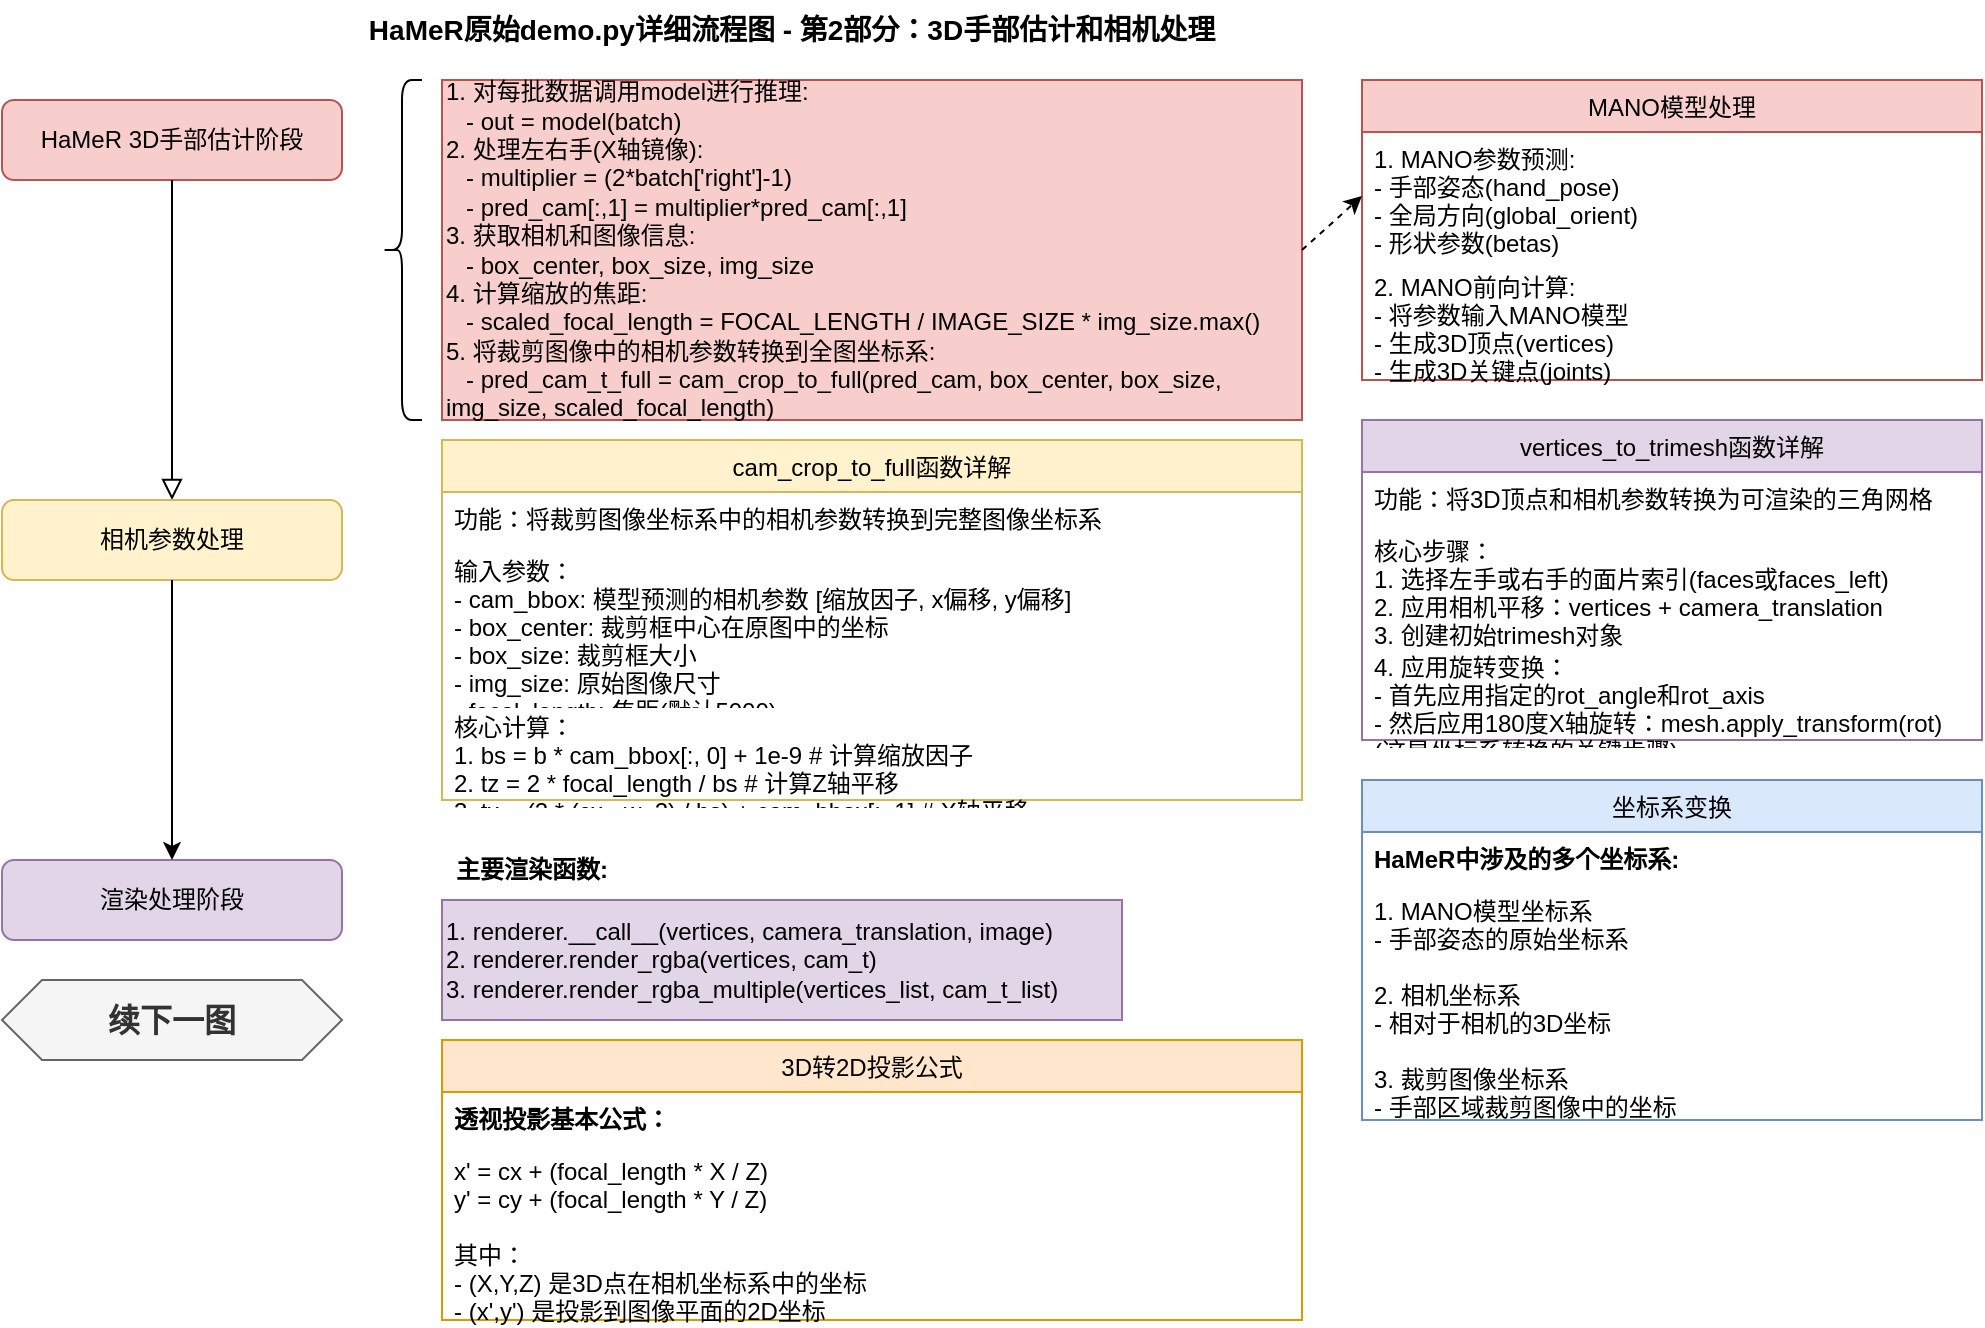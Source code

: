 <mxfile version="15.8.6" type="device">
  <diagram id="C5RBs43oDa-KdzZeNtuy" name="Page-1">
    <mxGraphModel dx="1822" dy="1198" grid="1" gridSize="10" guides="1" tooltips="1" connect="1" arrows="1" fold="1" page="1" pageScale="1" pageWidth="1169" pageHeight="827" math="0" shadow="0">
      <root>
        <mxCell id="WIyWlLk6GJQsqaUBKTNV-0" />
        <mxCell id="WIyWlLk6GJQsqaUBKTNV-1" parent="WIyWlLk6GJQsqaUBKTNV-0" />
        <mxCell id="P3RjGtai6nAaVAYAQjJ4-19" value="&lt;font style=&quot;font-size: 14px;&quot;&gt;&lt;b&gt;HaMeR原始demo.py详细流程图 - 第2部分：3D手部估计和相机处理&lt;/b&gt;&lt;/font&gt;" style="text;html=1;strokeColor=none;fillColor=none;align=center;verticalAlign=middle;whiteSpace=wrap;rounded=0;" vertex="1" parent="WIyWlLk6GJQsqaUBKTNV-1">
          <mxGeometry x="330" y="30" width="450" height="30" as="geometry" />
        </mxCell>
        <mxCell id="P3RjGtai6nAaVAYAQjJ4-5" value="HaMeR 3D手部估计阶段" style="rounded=1;whiteSpace=wrap;html=1;fontSize=12;glass=0;strokeWidth=1;shadow=0;fillColor=#f8cecc;strokeColor=#b85450;" parent="WIyWlLk6GJQsqaUBKTNV-1" vertex="1">
          <mxGeometry x="160" y="80" width="170" height="40" as="geometry" />
        </mxCell>
        <mxCell id="1-L1d0sxnf6r6qPiPM18-12" value="" style="shape=curlyBracket;whiteSpace=wrap;html=1;rounded=1;labelPosition=left;verticalLabelPosition=middle;align=right;verticalAlign=middle;" vertex="1" parent="WIyWlLk6GJQsqaUBKTNV-1">
          <mxGeometry x="350" y="70" width="20" height="170" as="geometry" />
        </mxCell>
        <mxCell id="1-L1d0sxnf6r6qPiPM18-13" value="1. 对每批数据调用model进行推理:&lt;br&gt;&amp;nbsp; &amp;nbsp;- out = model(batch)&lt;br&gt;2. 处理左右手(X轴镜像):&lt;br&gt;&amp;nbsp; &amp;nbsp;- multiplier = (2*batch[&#39;right&#39;]-1)&lt;br&gt;&amp;nbsp; &amp;nbsp;- pred_cam[:,1] = multiplier*pred_cam[:,1]&lt;br&gt;3. 获取相机和图像信息:&lt;br&gt;&amp;nbsp; &amp;nbsp;- box_center, box_size, img_size&lt;br&gt;4. 计算缩放的焦距:&lt;br&gt;&amp;nbsp; &amp;nbsp;- scaled_focal_length = FOCAL_LENGTH / IMAGE_SIZE * img_size.max()&lt;br&gt;5. 将裁剪图像中的相机参数转换到全图坐标系:&lt;br&gt;&amp;nbsp; &amp;nbsp;- pred_cam_t_full = cam_crop_to_full(pred_cam, box_center, box_size, img_size, scaled_focal_length)" style="rounded=0;whiteSpace=wrap;html=1;align=left;fillColor=#f8cecc;strokeColor=#b85450;" vertex="1" parent="WIyWlLk6GJQsqaUBKTNV-1">
          <mxGeometry x="380" y="70" width="430" height="170" as="geometry" />
        </mxCell>
        <mxCell id="P3RjGtai6nAaVAYAQjJ4-6" value="" style="rounded=0;html=1;jettySize=auto;orthogonalLoop=1;fontSize=11;endArrow=block;endFill=0;endSize=8;strokeWidth=1;shadow=0;labelBackgroundColor=none;edgeStyle=orthogonalEdgeStyle;entryX=0.5;entryY=0;entryDx=0;entryDy=0;" parent="WIyWlLk6GJQsqaUBKTNV-1" source="P3RjGtai6nAaVAYAQjJ4-5" target="P3RjGtai6nAaVAYAQjJ4-7" edge="1">
          <mxGeometry relative="1" as="geometry">
            <mxPoint x="245" y="530" as="sourcePoint" />
            <mxPoint x="245" y="580" as="targetPoint" />
          </mxGeometry>
        </mxCell>
        <mxCell id="P3RjGtai6nAaVAYAQjJ4-7" value="相机参数处理" style="rounded=1;whiteSpace=wrap;html=1;fontSize=12;glass=0;strokeWidth=1;shadow=0;fillColor=#fff2cc;strokeColor=#d6b656;" parent="WIyWlLk6GJQsqaUBKTNV-1" vertex="1">
          <mxGeometry x="160" y="280" width="170" height="40" as="geometry" />
        </mxCell>
        <mxCell id="1-L1d0sxnf6r6qPiPM18-16" value="cam_crop_to_full函数详解" style="swimlane;fontStyle=0;childLayout=stackLayout;horizontal=1;startSize=26;fillColor=#fff2cc;horizontalStack=0;resizeParent=1;resizeParentMax=0;resizeLast=0;collapsible=1;marginBottom=0;strokeColor=#d6b656;" vertex="1" parent="WIyWlLk6GJQsqaUBKTNV-1">
          <mxGeometry x="380" y="250" width="430" height="180" as="geometry" />
        </mxCell>
        <mxCell id="1-L1d0sxnf6r6qPiPM18-17" value="功能：将裁剪图像坐标系中的相机参数转换到完整图像坐标系" style="text;strokeColor=none;fillColor=none;align=left;verticalAlign=top;spacingLeft=4;spacingRight=4;overflow=hidden;rotatable=0;points=[[0,0.5],[1,0.5]];portConstraint=eastwest;" vertex="1" parent="1-L1d0sxnf6r6qPiPM18-16">
          <mxGeometry y="26" width="430" height="26" as="geometry" />
        </mxCell>
        <mxCell id="1-L1d0sxnf6r6qPiPM18-18" value="输入参数：&#xa;- cam_bbox: 模型预测的相机参数 [缩放因子, x偏移, y偏移]&#xa;- box_center: 裁剪框中心在原图中的坐标&#xa;- box_size: 裁剪框大小&#xa;- img_size: 原始图像尺寸&#xa;- focal_length: 焦距(默认5000)" style="text;strokeColor=none;fillColor=none;align=left;verticalAlign=top;spacingLeft=4;spacingRight=4;overflow=hidden;rotatable=0;points=[[0,0.5],[1,0.5]];portConstraint=eastwest;" vertex="1" parent="1-L1d0sxnf6r6qPiPM18-16">
          <mxGeometry y="52" width="430" height="78" as="geometry" />
        </mxCell>
        <mxCell id="1-L1d0sxnf6r6qPiPM18-19" value="核心计算：&#xa;1. bs = b * cam_bbox[:, 0] + 1e-9  # 计算缩放因子&#xa;2. tz = 2 * focal_length / bs  # 计算Z轴平移&#xa;3. tx = (2 * (cx - w_2) / bs) + cam_bbox[:, 1]  # X轴平移&#xa;4. ty = (2 * (cy - h_2) / bs) + cam_bbox[:, 2]  # Y轴平移" style="text;strokeColor=none;fillColor=none;align=left;verticalAlign=top;spacingLeft=4;spacingRight=4;overflow=hidden;rotatable=0;points=[[0,0.5],[1,0.5]];portConstraint=eastwest;" vertex="1" parent="1-L1d0sxnf6r6qPiPM18-16">
          <mxGeometry y="130" width="430" height="50" as="geometry" />
        </mxCell>
        <mxCell id="1-L1d0sxnf6r6qPiPM18-20" value="MANO模型处理" style="swimlane;fontStyle=0;childLayout=stackLayout;horizontal=1;startSize=26;fillColor=#f8cecc;horizontalStack=0;resizeParent=1;resizeParentMax=0;resizeLast=0;collapsible=1;marginBottom=0;strokeColor=#b85450;" vertex="1" parent="WIyWlLk6GJQsqaUBKTNV-1">
          <mxGeometry x="840" y="70" width="310" height="150" as="geometry" />
        </mxCell>
        <mxCell id="1-L1d0sxnf6r6qPiPM18-21" value="1. MANO参数预测:&#xa;   - 手部姿态(hand_pose)&#xa;   - 全局方向(global_orient)&#xa;   - 形状参数(betas)" style="text;strokeColor=none;fillColor=none;align=left;verticalAlign=top;spacingLeft=4;spacingRight=4;overflow=hidden;rotatable=0;points=[[0,0.5],[1,0.5]];portConstraint=eastwest;" vertex="1" parent="1-L1d0sxnf6r6qPiPM18-20">
          <mxGeometry y="26" width="310" height="64" as="geometry" />
        </mxCell>
        <mxCell id="1-L1d0sxnf6r6qPiPM18-22" value="2. MANO前向计算:&#xa;   - 将参数输入MANO模型&#xa;   - 生成3D顶点(vertices)&#xa;   - 生成3D关键点(joints)" style="text;strokeColor=none;fillColor=none;align=left;verticalAlign=top;spacingLeft=4;spacingRight=4;overflow=hidden;rotatable=0;points=[[0,0.5],[1,0.5]];portConstraint=eastwest;" vertex="1" parent="1-L1d0sxnf6r6qPiPM18-20">
          <mxGeometry y="90" width="310" height="60" as="geometry" />
        </mxCell>
        <mxCell id="1-L1d0sxnf6r6qPiPM18-24" value="" style="endArrow=classic;html=1;rounded=0;entryX=0;entryY=0.5;entryDx=0;entryDy=0;exitX=1;exitY=0.5;exitDx=0;exitDy=0;dashed=1;" edge="1" parent="WIyWlLk6GJQsqaUBKTNV-1" source="1-L1d0sxnf6r6qPiPM18-13" target="1-L1d0sxnf6r6qPiPM18-21">
          <mxGeometry width="50" height="50" relative="1" as="geometry">
            <mxPoint x="650" y="700" as="sourcePoint" />
            <mxPoint x="700" y="650" as="targetPoint" />
          </mxGeometry>
        </mxCell>
        <mxCell id="1-L1d0sxnf6r6qPiPM18-25" value="vertices_to_trimesh函数详解" style="swimlane;fontStyle=0;childLayout=stackLayout;horizontal=1;startSize=26;fillColor=#e1d5e7;horizontalStack=0;resizeParent=1;resizeParentMax=0;resizeLast=0;collapsible=1;marginBottom=0;strokeColor=#9673a6;" vertex="1" parent="WIyWlLk6GJQsqaUBKTNV-1">
          <mxGeometry x="840" y="240" width="310" height="160" as="geometry" />
        </mxCell>
        <mxCell id="1-L1d0sxnf6r6qPiPM18-26" value="功能：将3D顶点和相机参数转换为可渲染的三角网格" style="text;strokeColor=none;fillColor=none;align=left;verticalAlign=top;spacingLeft=4;spacingRight=4;overflow=hidden;rotatable=0;points=[[0,0.5],[1,0.5]];portConstraint=eastwest;" vertex="1" parent="1-L1d0sxnf6r6qPiPM18-25">
          <mxGeometry y="26" width="310" height="26" as="geometry" />
        </mxCell>
        <mxCell id="1-L1d0sxnf6r6qPiPM18-27" value="核心步骤：&#xa;1. 选择左手或右手的面片索引(faces或faces_left)&#xa;2. 应用相机平移：vertices + camera_translation&#xa;3. 创建初始trimesh对象" style="text;strokeColor=none;fillColor=none;align=left;verticalAlign=top;spacingLeft=4;spacingRight=4;overflow=hidden;rotatable=0;points=[[0,0.5],[1,0.5]];portConstraint=eastwest;" vertex="1" parent="1-L1d0sxnf6r6qPiPM18-25">
          <mxGeometry y="52" width="310" height="58" as="geometry" />
        </mxCell>
        <mxCell id="1-L1d0sxnf6r6qPiPM18-28" value="4. 应用旋转变换：&#xa;   - 首先应用指定的rot_angle和rot_axis&#xa;   - 然后应用180度X轴旋转：mesh.apply_transform(rot)&#xa;   (这是坐标系转换的关键步骤)" style="text;strokeColor=none;fillColor=none;align=left;verticalAlign=top;spacingLeft=4;spacingRight=4;overflow=hidden;rotatable=0;points=[[0,0.5],[1,0.5]];portConstraint=eastwest;" vertex="1" parent="1-L1d0sxnf6r6qPiPM18-25">
          <mxGeometry y="110" width="310" height="50" as="geometry" />
        </mxCell>
        <mxCell id="P3RjGtai6nAaVAYAQjJ4-10" value="渲染处理阶段" style="rounded=1;whiteSpace=wrap;html=1;fontSize=12;glass=0;strokeWidth=1;shadow=0;fillColor=#e1d5e7;strokeColor=#9673a6;" parent="WIyWlLk6GJQsqaUBKTNV-1" vertex="1">
          <mxGeometry x="160" y="460" width="170" height="40" as="geometry" />
        </mxCell>
        <mxCell id="P3RjGtai6nAaVAYAQjJ4-9" value="" style="edgeStyle=orthogonalEdgeStyle;rounded=0;orthogonalLoop=1;jettySize=auto;html=1;entryX=0.5;entryY=0;entryDx=0;entryDy=0;" parent="WIyWlLk6GJQsqaUBKTNV-1" source="P3RjGtai6nAaVAYAQjJ4-7" target="P3RjGtai6nAaVAYAQjJ4-10" edge="1">
          <mxGeometry relative="1" as="geometry">
            <mxPoint x="245" y="590" as="targetPoint" />
          </mxGeometry>
        </mxCell>
        <mxCell id="1-L1d0sxnf6r6qPiPM18-32" value="主要渲染函数:" style="text;html=1;strokeColor=none;fillColor=none;align=center;verticalAlign=middle;whiteSpace=wrap;rounded=0;fontStyle=1" vertex="1" parent="WIyWlLk6GJQsqaUBKTNV-1">
          <mxGeometry x="380" y="450" width="90" height="30" as="geometry" />
        </mxCell>
        <mxCell id="1-L1d0sxnf6r6qPiPM18-33" value="1. renderer.__call__(vertices, camera_translation, image)&lt;br&gt;2. renderer.render_rgba(vertices, cam_t)&lt;br&gt;3. renderer.render_rgba_multiple(vertices_list, cam_t_list)" style="rounded=0;whiteSpace=wrap;html=1;align=left;fillColor=#e1d5e7;strokeColor=#9673a6;" vertex="1" parent="WIyWlLk6GJQsqaUBKTNV-1">
          <mxGeometry x="380" y="480" width="340" height="60" as="geometry" />
        </mxCell>
        <mxCell id="1-L1d0sxnf6r6qPiPM18-34" value="3D转2D投影公式" style="swimlane;fontStyle=0;childLayout=stackLayout;horizontal=1;startSize=26;fillColor=#ffe6cc;horizontalStack=0;resizeParent=1;resizeParentMax=0;resizeLast=0;collapsible=1;marginBottom=0;strokeColor=#d79b00;" vertex="1" parent="WIyWlLk6GJQsqaUBKTNV-1">
          <mxGeometry x="380" y="550" width="430" height="140" as="geometry" />
        </mxCell>
        <mxCell id="1-L1d0sxnf6r6qPiPM18-35" value="透视投影基本公式：" style="text;strokeColor=none;fillColor=none;align=left;verticalAlign=top;spacingLeft=4;spacingRight=4;overflow=hidden;rotatable=0;points=[[0,0.5],[1,0.5]];portConstraint=eastwest;fontStyle=1" vertex="1" parent="1-L1d0sxnf6r6qPiPM18-34">
          <mxGeometry y="26" width="430" height="26" as="geometry" />
        </mxCell>
        <mxCell id="1-L1d0sxnf6r6qPiPM18-36" value="x' = cx + (focal_length * X / Z)&#xa;y' = cy + (focal_length * Y / Z)&#xa;&#xa;其中：&#xa;- (X,Y,Z) 是3D点在相机坐标系中的坐标&#xa;- (x',y') 是投影到图像平面的2D坐标&#xa;- (cx,cy) 是图像主点(通常是图像中心)&#xa;- focal_length 是相机焦距" style="text;strokeColor=none;fillColor=none;align=left;verticalAlign=top;spacingLeft=4;spacingRight=4;overflow=hidden;rotatable=0;points=[[0,0.5],[1,0.5]];portConstraint=eastwest;" vertex="1" parent="1-L1d0sxnf6r6qPiPM18-34">
          <mxGeometry y="52" width="430" height="88" as="geometry" />
        </mxCell>
        <mxCell id="1-L1d0sxnf6r6qPiPM18-30" value="续下一图" style="shape=hexagon;perimeter=hexagonPerimeter2;whiteSpace=wrap;html=1;fixedSize=1;fillColor=#f5f5f5;strokeColor=#666666;fontColor=#333333;fontSize=16;fontStyle=1" vertex="1" parent="WIyWlLk6GJQsqaUBKTNV-1">
          <mxGeometry x="160" y="520" width="170" height="40" as="geometry" />
        </mxCell>
        <mxCell id="1-L1d0sxnf6r6qPiPM18-37" value="坐标系变换" style="swimlane;fontStyle=0;childLayout=stackLayout;horizontal=1;startSize=26;fillColor=#dae8fc;horizontalStack=0;resizeParent=1;resizeParentMax=0;resizeLast=0;collapsible=1;marginBottom=0;strokeColor=#6c8ebf;" vertex="1" parent="WIyWlLk6GJQsqaUBKTNV-1">
          <mxGeometry x="840" y="420" width="310" height="170" as="geometry" />
        </mxCell>
        <mxCell id="1-L1d0sxnf6r6qPiPM18-38" value="HaMeR中涉及的多个坐标系:" style="text;strokeColor=none;fillColor=none;align=left;verticalAlign=top;spacingLeft=4;spacingRight=4;overflow=hidden;rotatable=0;points=[[0,0.5],[1,0.5]];portConstraint=eastwest;fontStyle=1" vertex="1" parent="1-L1d0sxnf6r6qPiPM18-37">
          <mxGeometry y="26" width="310" height="26" as="geometry" />
        </mxCell>
        <mxCell id="1-L1d0sxnf6r6qPiPM18-39" value="1. MANO模型坐标系&#xa;   - 手部姿态的原始坐标系&#xa;&#xa;2. 相机坐标系&#xa;   - 相对于相机的3D坐标&#xa;&#xa;3. 裁剪图像坐标系&#xa;   - 手部区域裁剪图像中的坐标&#xa;&#xa;4. 世界/全图坐标系&#xa;   - 原始完整图像中的坐标" style="text;strokeColor=none;fillColor=none;align=left;verticalAlign=top;spacingLeft=4;spacingRight=4;overflow=hidden;rotatable=0;points=[[0,0.5],[1,0.5]];portConstraint=eastwest;" vertex="1" parent="1-L1d0sxnf6r6qPiPM18-37">
          <mxGeometry y="52" width="310" height="118" as="geometry" />
        </mxCell>
      </root>
    </mxGraphModel>
  </diagram>
</mxfile> 